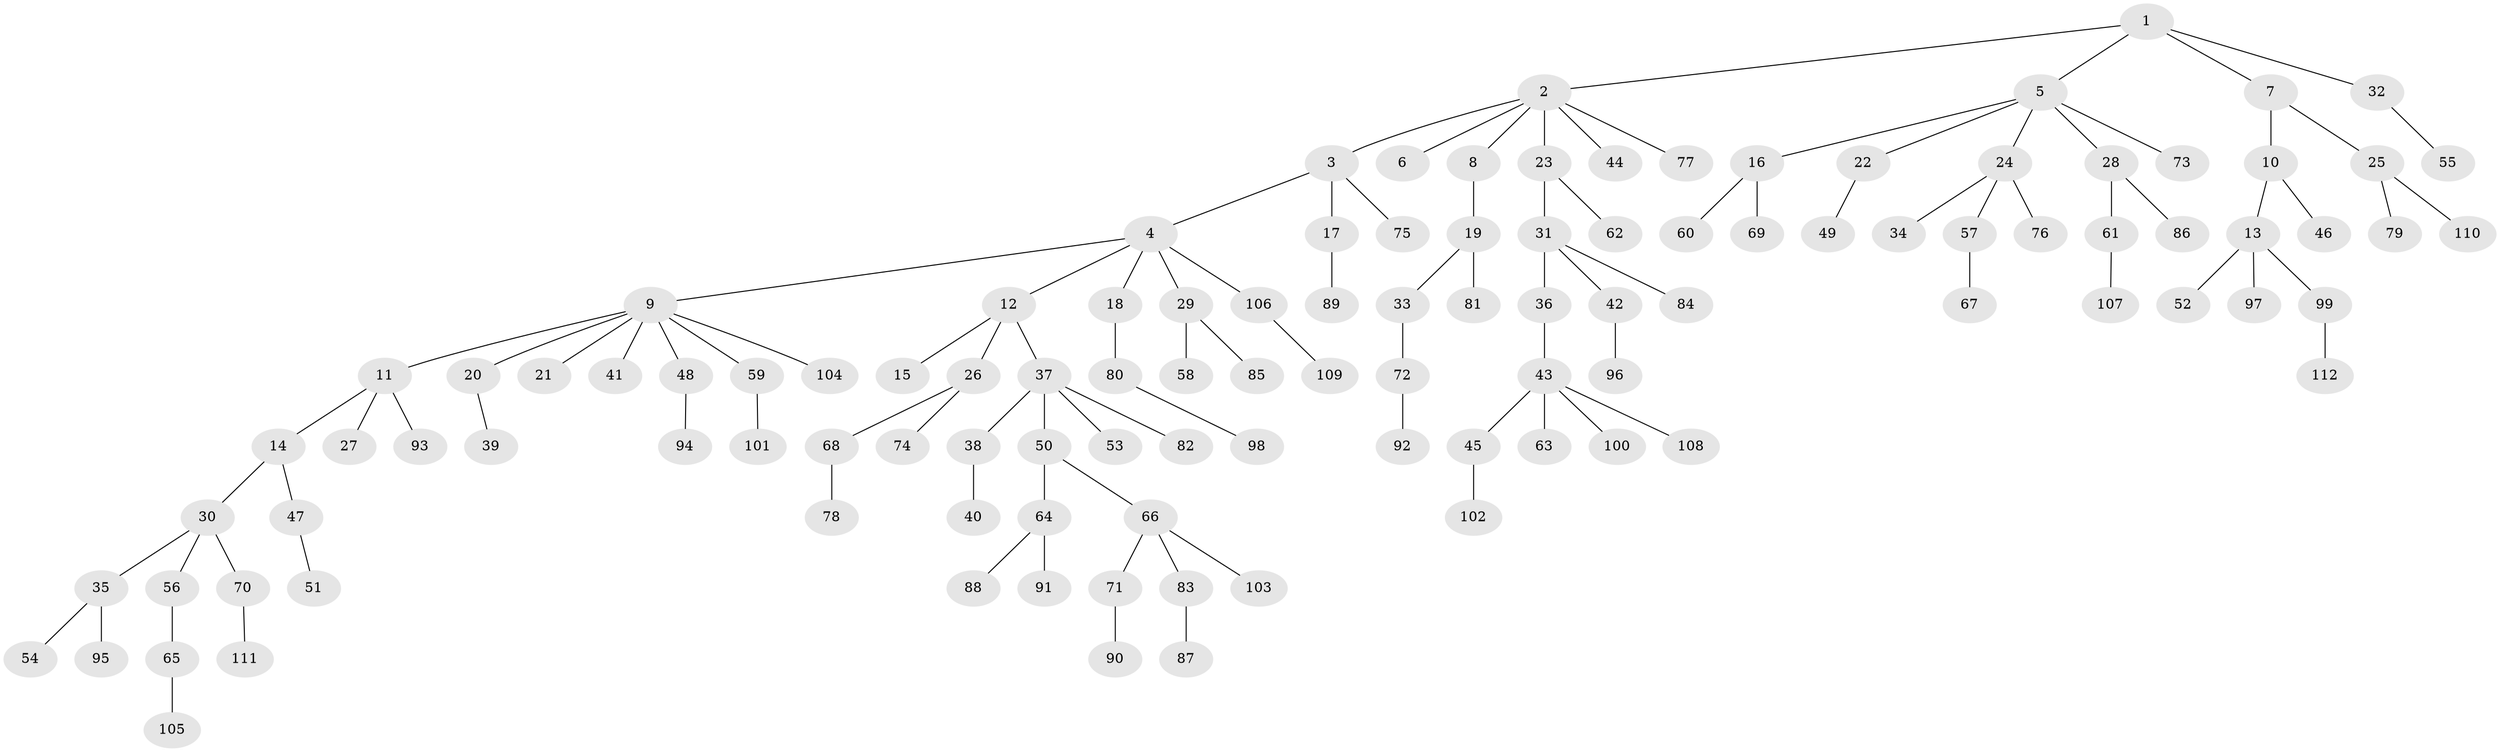 // Generated by graph-tools (version 1.1) at 2025/50/03/09/25 03:50:23]
// undirected, 112 vertices, 111 edges
graph export_dot {
graph [start="1"]
  node [color=gray90,style=filled];
  1;
  2;
  3;
  4;
  5;
  6;
  7;
  8;
  9;
  10;
  11;
  12;
  13;
  14;
  15;
  16;
  17;
  18;
  19;
  20;
  21;
  22;
  23;
  24;
  25;
  26;
  27;
  28;
  29;
  30;
  31;
  32;
  33;
  34;
  35;
  36;
  37;
  38;
  39;
  40;
  41;
  42;
  43;
  44;
  45;
  46;
  47;
  48;
  49;
  50;
  51;
  52;
  53;
  54;
  55;
  56;
  57;
  58;
  59;
  60;
  61;
  62;
  63;
  64;
  65;
  66;
  67;
  68;
  69;
  70;
  71;
  72;
  73;
  74;
  75;
  76;
  77;
  78;
  79;
  80;
  81;
  82;
  83;
  84;
  85;
  86;
  87;
  88;
  89;
  90;
  91;
  92;
  93;
  94;
  95;
  96;
  97;
  98;
  99;
  100;
  101;
  102;
  103;
  104;
  105;
  106;
  107;
  108;
  109;
  110;
  111;
  112;
  1 -- 2;
  1 -- 5;
  1 -- 7;
  1 -- 32;
  2 -- 3;
  2 -- 6;
  2 -- 8;
  2 -- 23;
  2 -- 44;
  2 -- 77;
  3 -- 4;
  3 -- 17;
  3 -- 75;
  4 -- 9;
  4 -- 12;
  4 -- 18;
  4 -- 29;
  4 -- 106;
  5 -- 16;
  5 -- 22;
  5 -- 24;
  5 -- 28;
  5 -- 73;
  7 -- 10;
  7 -- 25;
  8 -- 19;
  9 -- 11;
  9 -- 20;
  9 -- 21;
  9 -- 41;
  9 -- 48;
  9 -- 59;
  9 -- 104;
  10 -- 13;
  10 -- 46;
  11 -- 14;
  11 -- 27;
  11 -- 93;
  12 -- 15;
  12 -- 26;
  12 -- 37;
  13 -- 52;
  13 -- 97;
  13 -- 99;
  14 -- 30;
  14 -- 47;
  16 -- 60;
  16 -- 69;
  17 -- 89;
  18 -- 80;
  19 -- 33;
  19 -- 81;
  20 -- 39;
  22 -- 49;
  23 -- 31;
  23 -- 62;
  24 -- 34;
  24 -- 57;
  24 -- 76;
  25 -- 79;
  25 -- 110;
  26 -- 68;
  26 -- 74;
  28 -- 61;
  28 -- 86;
  29 -- 58;
  29 -- 85;
  30 -- 35;
  30 -- 56;
  30 -- 70;
  31 -- 36;
  31 -- 42;
  31 -- 84;
  32 -- 55;
  33 -- 72;
  35 -- 54;
  35 -- 95;
  36 -- 43;
  37 -- 38;
  37 -- 50;
  37 -- 53;
  37 -- 82;
  38 -- 40;
  42 -- 96;
  43 -- 45;
  43 -- 63;
  43 -- 100;
  43 -- 108;
  45 -- 102;
  47 -- 51;
  48 -- 94;
  50 -- 64;
  50 -- 66;
  56 -- 65;
  57 -- 67;
  59 -- 101;
  61 -- 107;
  64 -- 88;
  64 -- 91;
  65 -- 105;
  66 -- 71;
  66 -- 83;
  66 -- 103;
  68 -- 78;
  70 -- 111;
  71 -- 90;
  72 -- 92;
  80 -- 98;
  83 -- 87;
  99 -- 112;
  106 -- 109;
}

